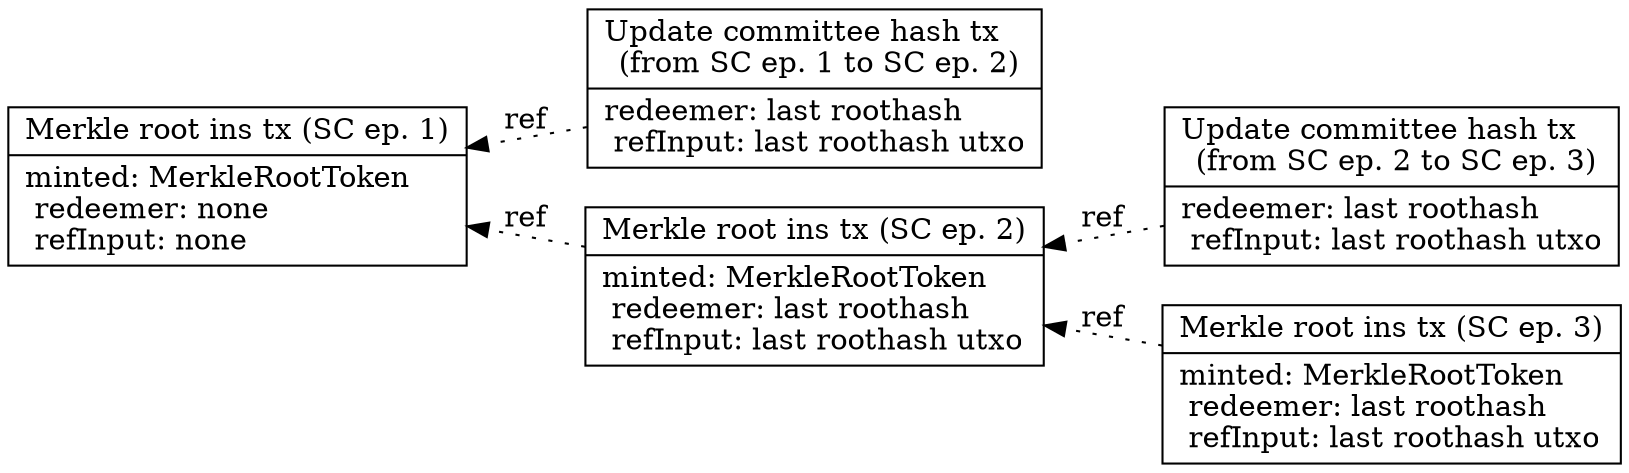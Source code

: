 strict digraph {
  rankdir="RL"

  node [shape=record]

  mRoot1 [label =
    "Merkle root ins tx (SC ep. 1) |
      minted: MerkleRootToken\l
      redeemer: none\l
      refInput: none\l
    "]

  cHashUpd1 [label =
    "Update committee hash tx\l
      (from SC ep. 1 to SC ep. 2) |
      redeemer: last roothash\l
      refInput: last roothash utxo\l
    "]

  mRoot2 [label =
    "Merkle root ins tx (SC ep. 2) |
      minted: MerkleRootToken\l
      redeemer: last roothash\l
      refInput: last roothash utxo\l
    "]

  cHashUpd2 [label =
    "Update committee hash tx\l
      (from SC ep. 2 to SC ep. 3) |
      redeemer: last roothash\l
      refInput: last roothash utxo\l
    "]

  mRoot3 [label =
    "Merkle root ins tx (SC ep. 3) |
      minted: MerkleRootToken\l
      redeemer: last roothash\l
      refInput: last roothash utxo\l
    "]

  mRoot3 -> mRoot2 -> mRoot1 [label = "ref", style = dotted]
  cHashUpd1 -> mRoot1 [label = "ref", style = dotted]
  cHashUpd2 -> mRoot2 [label = "ref", style = dotted]
}

